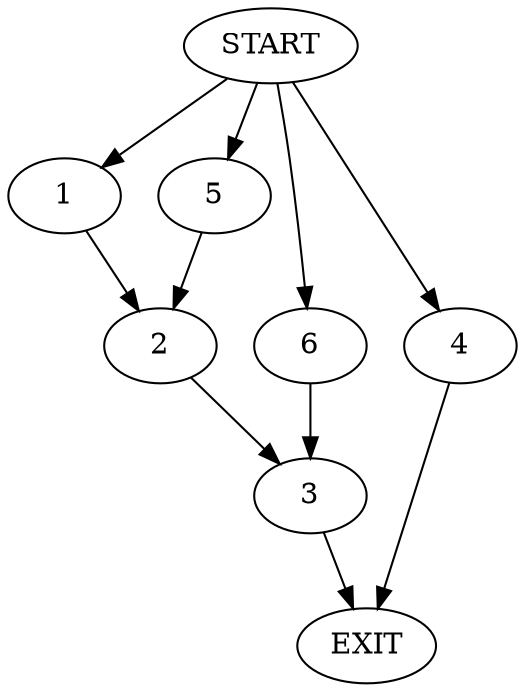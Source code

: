 digraph {
0 [label="START"]
7 [label="EXIT"]
0 -> 1
1 -> 2
2 -> 3
0 -> 4
4 -> 7
0 -> 5
5 -> 2
3 -> 7
0 -> 6
6 -> 3
}

